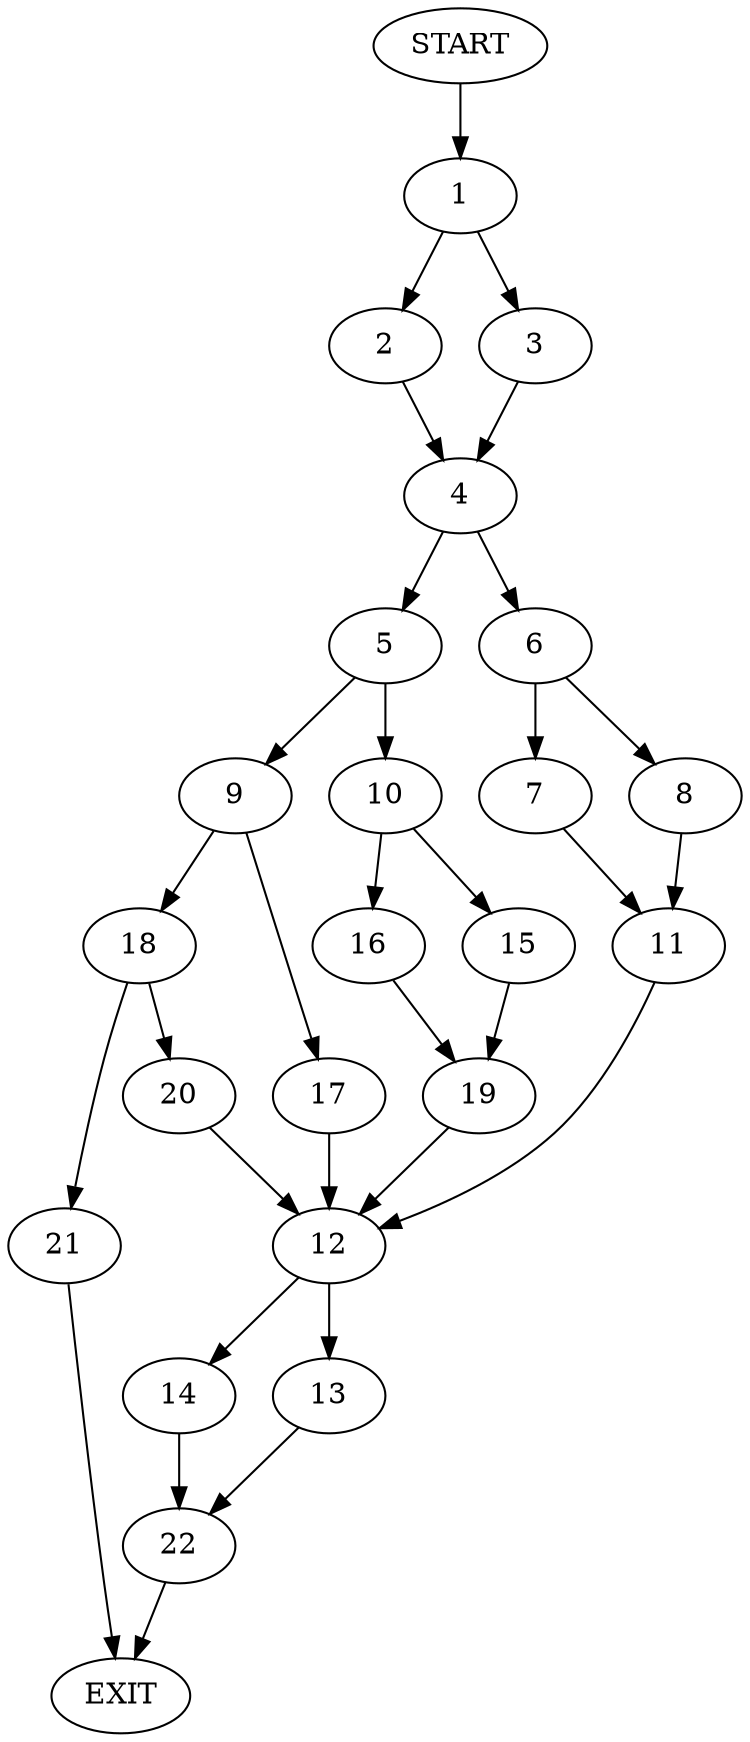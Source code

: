 digraph {
0 [label="START"]
23 [label="EXIT"]
0 -> 1
1 -> 2
1 -> 3
3 -> 4
2 -> 4
4 -> 5
4 -> 6
6 -> 7
6 -> 8
5 -> 9
5 -> 10
7 -> 11
8 -> 11
11 -> 12
12 -> 13
12 -> 14
10 -> 15
10 -> 16
9 -> 17
9 -> 18
16 -> 19
15 -> 19
19 -> 12
17 -> 12
18 -> 20
18 -> 21
20 -> 12
21 -> 23
14 -> 22
13 -> 22
22 -> 23
}
